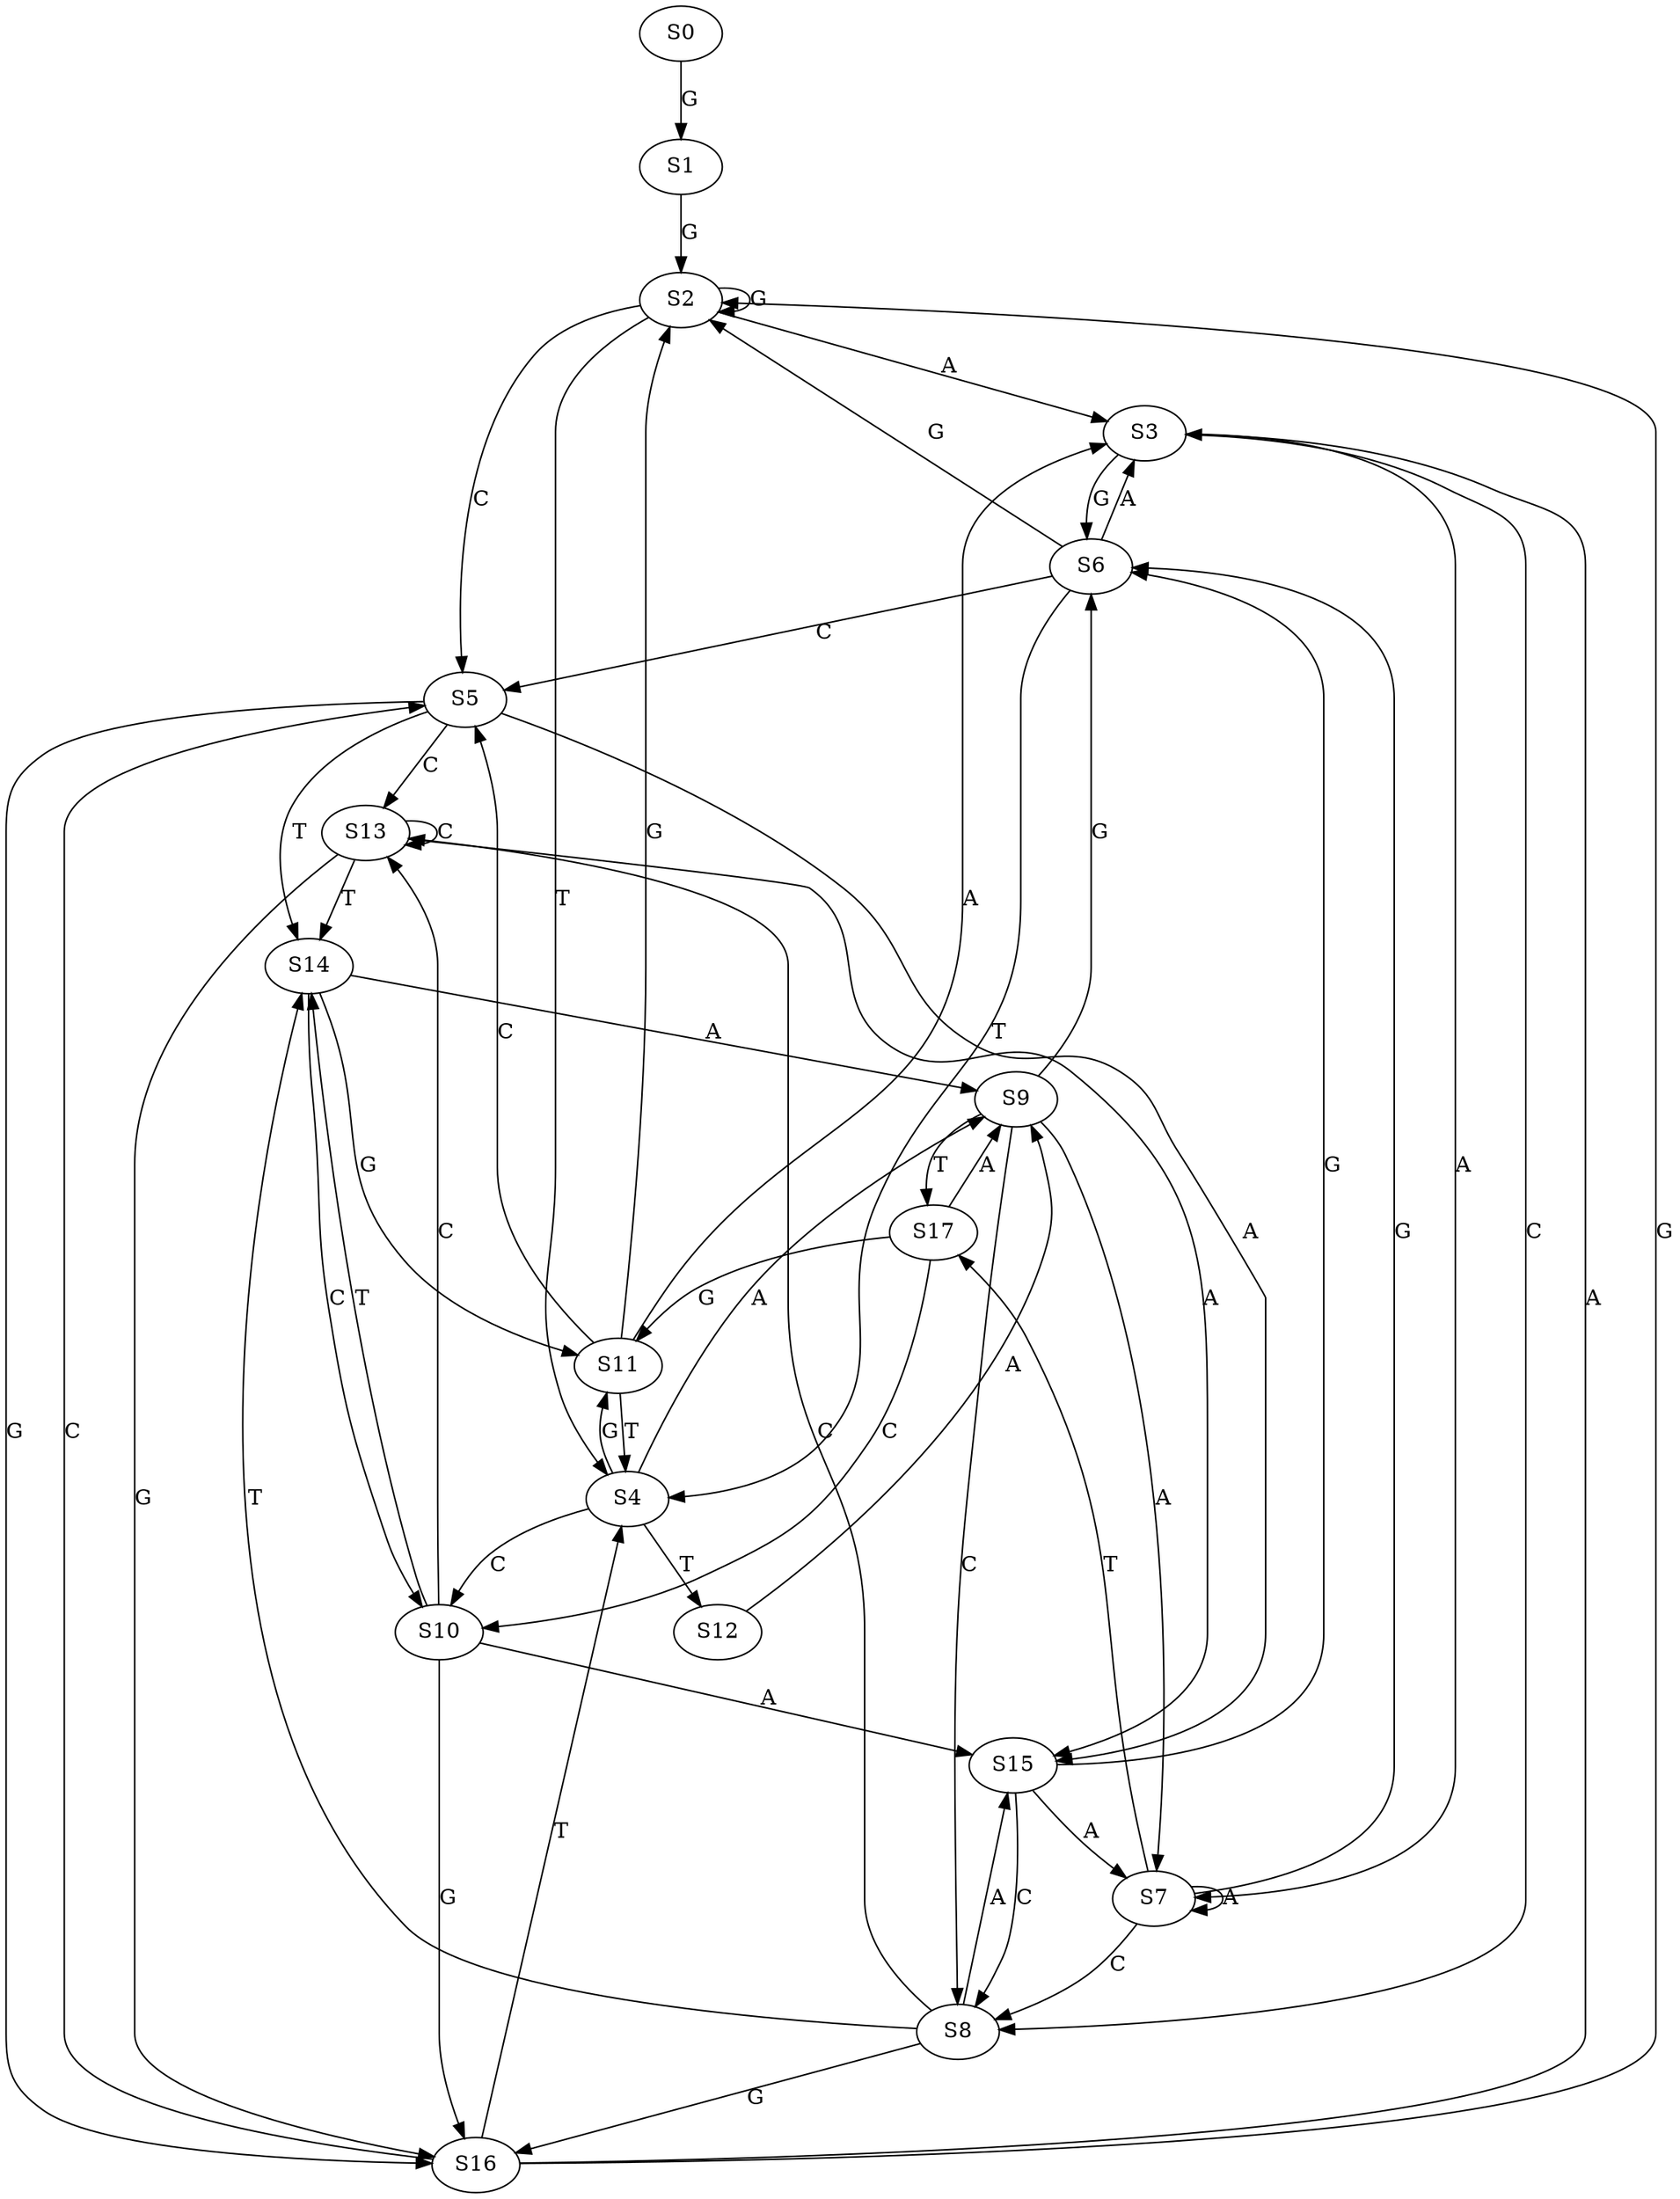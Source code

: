 strict digraph  {
	S0 -> S1 [ label = G ];
	S1 -> S2 [ label = G ];
	S2 -> S3 [ label = A ];
	S2 -> S4 [ label = T ];
	S2 -> S2 [ label = G ];
	S2 -> S5 [ label = C ];
	S3 -> S6 [ label = G ];
	S3 -> S7 [ label = A ];
	S3 -> S8 [ label = C ];
	S4 -> S9 [ label = A ];
	S4 -> S10 [ label = C ];
	S4 -> S11 [ label = G ];
	S4 -> S12 [ label = T ];
	S5 -> S13 [ label = C ];
	S5 -> S14 [ label = T ];
	S5 -> S15 [ label = A ];
	S5 -> S16 [ label = G ];
	S6 -> S4 [ label = T ];
	S6 -> S2 [ label = G ];
	S6 -> S3 [ label = A ];
	S6 -> S5 [ label = C ];
	S7 -> S17 [ label = T ];
	S7 -> S8 [ label = C ];
	S7 -> S6 [ label = G ];
	S7 -> S7 [ label = A ];
	S8 -> S15 [ label = A ];
	S8 -> S14 [ label = T ];
	S8 -> S13 [ label = C ];
	S8 -> S16 [ label = G ];
	S9 -> S6 [ label = G ];
	S9 -> S17 [ label = T ];
	S9 -> S8 [ label = C ];
	S9 -> S7 [ label = A ];
	S10 -> S14 [ label = T ];
	S10 -> S16 [ label = G ];
	S10 -> S13 [ label = C ];
	S10 -> S15 [ label = A ];
	S11 -> S3 [ label = A ];
	S11 -> S4 [ label = T ];
	S11 -> S5 [ label = C ];
	S11 -> S2 [ label = G ];
	S12 -> S9 [ label = A ];
	S13 -> S16 [ label = G ];
	S13 -> S13 [ label = C ];
	S13 -> S15 [ label = A ];
	S13 -> S14 [ label = T ];
	S14 -> S11 [ label = G ];
	S14 -> S10 [ label = C ];
	S14 -> S9 [ label = A ];
	S15 -> S6 [ label = G ];
	S15 -> S8 [ label = C ];
	S15 -> S7 [ label = A ];
	S16 -> S2 [ label = G ];
	S16 -> S4 [ label = T ];
	S16 -> S3 [ label = A ];
	S16 -> S5 [ label = C ];
	S17 -> S9 [ label = A ];
	S17 -> S10 [ label = C ];
	S17 -> S11 [ label = G ];
}
